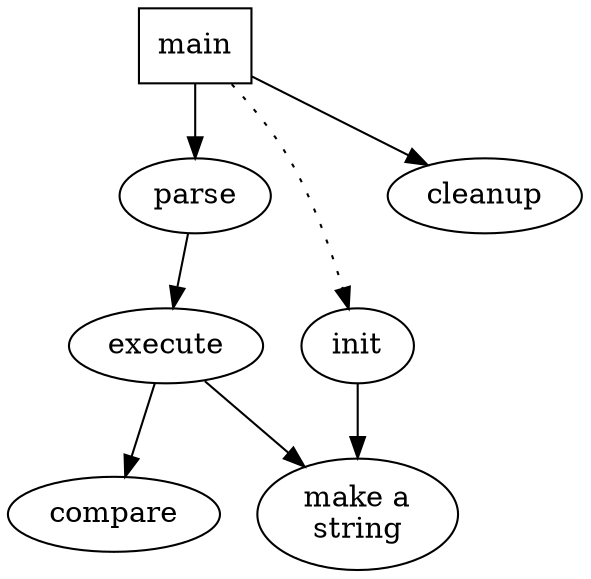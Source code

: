 digraph G {
   main [shape=box]; /* this is a comment */
   main -> parse [weight=8];
   parse -> execute;
   main -> init [style=dotted];
   main -> cleanup;
   execute -> make_string;
   init -> make_string;
   /*main -> printf [style=bold,label="100 times"];*/
   make_string [label="make a\nstring"];
   /*node [shape=box,style=filled,color=".7 .3 1.0"];*/
   execute -> compare;
}